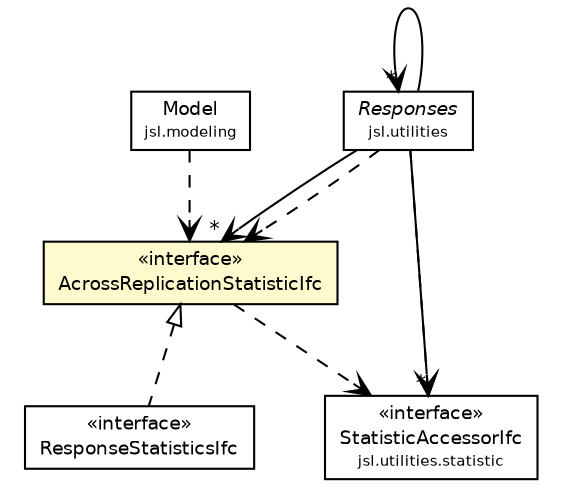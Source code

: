 #!/usr/local/bin/dot
#
# Class diagram 
# Generated by UMLGraph version 5.4 (http://www.umlgraph.org/)
#

digraph G {
	edge [fontname="Helvetica",fontsize=10,labelfontname="Helvetica",labelfontsize=10];
	node [fontname="Helvetica",fontsize=10,shape=plaintext];
	nodesep=0.25;
	ranksep=0.5;
	// jsl.modeling.Model
	c21123 [label=<<table title="jsl.modeling.Model" border="0" cellborder="1" cellspacing="0" cellpadding="2" port="p" href="../../Model.html">
		<tr><td><table border="0" cellspacing="0" cellpadding="1">
<tr><td align="center" balign="center"> Model </td></tr>
<tr><td align="center" balign="center"><font point-size="7.0"> jsl.modeling </font></td></tr>
		</table></td></tr>
		</table>>, URL="../../Model.html", fontname="Helvetica", fontcolor="black", fontsize=9.0];
	// jsl.modeling.elements.variable.ResponseStatisticsIfc
	c21337 [label=<<table title="jsl.modeling.elements.variable.ResponseStatisticsIfc" border="0" cellborder="1" cellspacing="0" cellpadding="2" port="p" href="./ResponseStatisticsIfc.html">
		<tr><td><table border="0" cellspacing="0" cellpadding="1">
<tr><td align="center" balign="center"> &#171;interface&#187; </td></tr>
<tr><td align="center" balign="center"> ResponseStatisticsIfc </td></tr>
		</table></td></tr>
		</table>>, URL="./ResponseStatisticsIfc.html", fontname="Helvetica", fontcolor="black", fontsize=9.0];
	// jsl.modeling.elements.variable.AcrossReplicationStatisticIfc
	c21357 [label=<<table title="jsl.modeling.elements.variable.AcrossReplicationStatisticIfc" border="0" cellborder="1" cellspacing="0" cellpadding="2" port="p" bgcolor="lemonChiffon" href="./AcrossReplicationStatisticIfc.html">
		<tr><td><table border="0" cellspacing="0" cellpadding="1">
<tr><td align="center" balign="center"> &#171;interface&#187; </td></tr>
<tr><td align="center" balign="center"> AcrossReplicationStatisticIfc </td></tr>
		</table></td></tr>
		</table>>, URL="./AcrossReplicationStatisticIfc.html", fontname="Helvetica", fontcolor="black", fontsize=9.0];
	// jsl.utilities.Responses
	c21402 [label=<<table title="jsl.utilities.Responses" border="0" cellborder="1" cellspacing="0" cellpadding="2" port="p" href="../../../utilities/Responses.html">
		<tr><td><table border="0" cellspacing="0" cellpadding="1">
<tr><td align="center" balign="center"><font face="Helvetica-Oblique"> Responses </font></td></tr>
<tr><td align="center" balign="center"><font point-size="7.0"> jsl.utilities </font></td></tr>
		</table></td></tr>
		</table>>, URL="../../../utilities/Responses.html", fontname="Helvetica", fontcolor="black", fontsize=9.0];
	// jsl.utilities.statistic.StatisticAccessorIfc
	c21534 [label=<<table title="jsl.utilities.statistic.StatisticAccessorIfc" border="0" cellborder="1" cellspacing="0" cellpadding="2" port="p" href="../../../utilities/statistic/StatisticAccessorIfc.html">
		<tr><td><table border="0" cellspacing="0" cellpadding="1">
<tr><td align="center" balign="center"> &#171;interface&#187; </td></tr>
<tr><td align="center" balign="center"> StatisticAccessorIfc </td></tr>
<tr><td align="center" balign="center"><font point-size="7.0"> jsl.utilities.statistic </font></td></tr>
		</table></td></tr>
		</table>>, URL="../../../utilities/statistic/StatisticAccessorIfc.html", fontname="Helvetica", fontcolor="black", fontsize=9.0];
	//jsl.modeling.elements.variable.ResponseStatisticsIfc implements jsl.modeling.elements.variable.AcrossReplicationStatisticIfc
	c21357:p -> c21337:p [dir=back,arrowtail=empty,style=dashed];
	// jsl.utilities.Responses NAVASSOC jsl.utilities.statistic.StatisticAccessorIfc
	c21402:p -> c21534:p [taillabel="", label="", headlabel="*", fontname="Helvetica", fontcolor="black", fontsize=10.0, color="black", arrowhead=open];
	// jsl.utilities.Responses NAVASSOC jsl.modeling.elements.variable.AcrossReplicationStatisticIfc
	c21402:p -> c21357:p [taillabel="", label="", headlabel="*", fontname="Helvetica", fontcolor="black", fontsize=10.0, color="black", arrowhead=open];
	// jsl.utilities.Responses NAVASSOC jsl.utilities.Responses
	c21402:p -> c21402:p [taillabel="", label="", headlabel="*", fontname="Helvetica", fontcolor="black", fontsize=10.0, color="black", arrowhead=open];
	// jsl.modeling.Model DEPEND jsl.modeling.elements.variable.AcrossReplicationStatisticIfc
	c21123:p -> c21357:p [taillabel="", label="", headlabel="", fontname="Helvetica", fontcolor="black", fontsize=10.0, color="black", arrowhead=open, style=dashed];
	// jsl.modeling.elements.variable.AcrossReplicationStatisticIfc DEPEND jsl.utilities.statistic.StatisticAccessorIfc
	c21357:p -> c21534:p [taillabel="", label="", headlabel="", fontname="Helvetica", fontcolor="black", fontsize=10.0, color="black", arrowhead=open, style=dashed];
	// jsl.utilities.Responses DEPEND jsl.utilities.statistic.StatisticAccessorIfc
	c21402:p -> c21534:p [taillabel="", label="", headlabel="", fontname="Helvetica", fontcolor="black", fontsize=10.0, color="black", arrowhead=open, style=dashed];
	// jsl.utilities.Responses DEPEND jsl.modeling.elements.variable.AcrossReplicationStatisticIfc
	c21402:p -> c21357:p [taillabel="", label="", headlabel="", fontname="Helvetica", fontcolor="black", fontsize=10.0, color="black", arrowhead=open, style=dashed];
}


